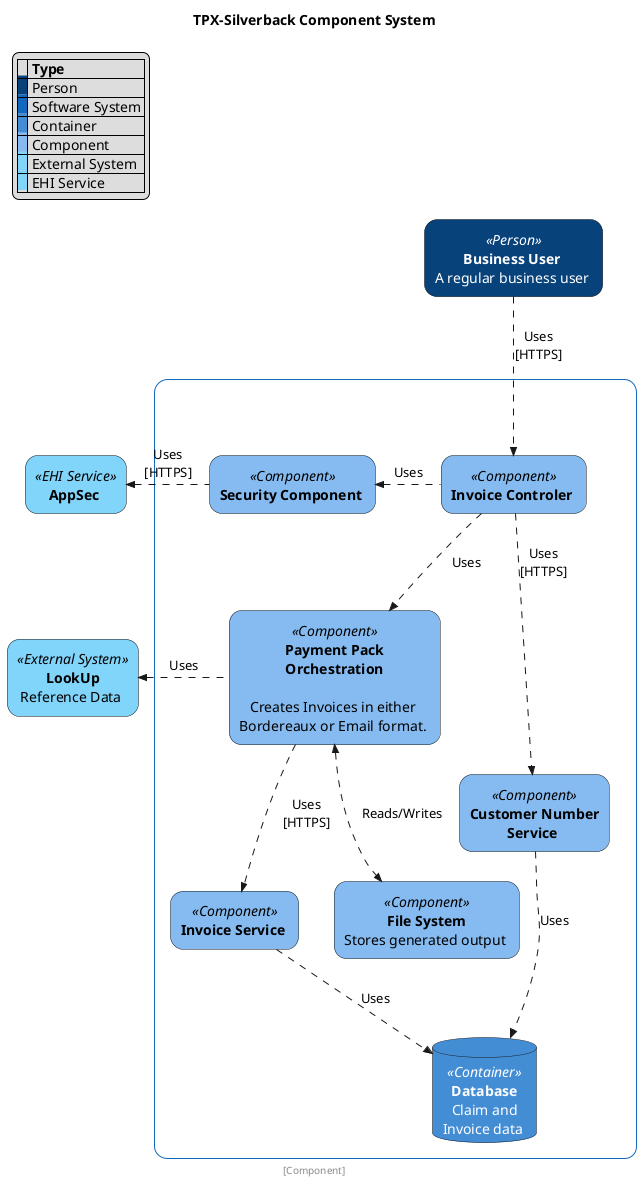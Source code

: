 [[plantuml width="600px" tooltip="Container" [

@startuml

title TPX-Silverback Component System

skinparam defaultTextAlignment center
skinparam rectangle {
    roundCorner<<Person>> 25
    BackgroundColor<<Person>> #08427b    
    FontColor<<Person>> white
    StereotypeFontColor<<Person>> white

    roundCorner<<Software System>> 25
    FontColor<<Software System>> White
    StereotypeFontColor<<Software System>> White
    BorderColor<<Software System>> #1168bd

    roundCorner<<Container>> 25
    BackgroundColor<<Container>> #438dd5   
    FontColor<<Container>> white
    StereotypeFontColor<<Container>> White

    roundCorner<<Component>> 25
    BackgroundColor<<Component>> #85bbf0   
    FontColor<<Component>> Black
    StereotypeFontColor<<Component>> Black

    roundCorner<<External System>> 25
    BackgroundColor<<External System>> #81D4FA   
    FontColor<<External System>> Black
    StereotypeFontColor<<External System>> Black

    roundCorner<<EHI Service>> 25
    BackgroundColor<<EHI Service>> #81D4FA   
    FontColor<<EHI Service>> Black
    StereotypeFontColor<<EHI Service>> Black
}
skinparam database {
    BackgroundColor<<Container>> #438dd5   
    FontColor<<Container>> white
    StereotypeFontColor<<Container>> White
}
 
legend top left
|= |= Type |
|<back:#08427b>   </back>| Person |
|<back:#1168bd>   </back>| Software System |
|<back:#438dd5>   </back>| Container |
|<back:#85bbf0>   </back>| Component |
|<back:#81D4FA>   </back>| External System |
|<back:#81D4FA>   </back>| EHI Service |
endlegend

rectangle BusUser <<Person>> [
    **Business User** 
    A regular business user ]

rectangle "**SilverBack**\n " as SilverBack <<Software System>> {
    rectangle WebApp <<Component>> [
        **Invoice Controler** ]  
    rectangle AppSec <<Component>> [
        **Security Component** ]
    rectangle cnSvc <<Component>> [
        **Customer Number**
        **Service** ]
    rectangle ppOrc <<Component>> [
        **Payment Pack**
        **Orchestration**
 
        Creates Invoices in either 
        Bordereaux or Email format. ]
    rectangle inSvc <<Component>> [
        **Invoice Service** ]
    rectangle fc <<Component>> [
        **File System**
        Stores generated output ]

    database db <<Container>> [
        **Database**
        Claim and
        Invoice data ]
} 
rectangle EHISec <<EHI Service>> [
    **AppSec** ]

rectangle LookUp <<External System>> [
    **LookUp**
    Reference Data ] 



BusUser .down.>> WebApp : Uses\n[HTTPS]
WebApp .left.>> AppSec : Uses
AppSec .left.>> EHISec : Uses\n[HTTPS]

WebApp .down.>> cnSvc : Uses\n[HTTPS]
cnSvc .down.>> db : Uses

WebApp .down.>> ppOrc :Uses
ppOrc .left.>> LookUp : Uses
ppOrc <<.down.>> fc : Reads/Writes 

ppOrc .down.>> inSvc : Uses\n[HTTPS]
inSvc .down.>> db : Uses

center footer [Component]

@enduml
]]]